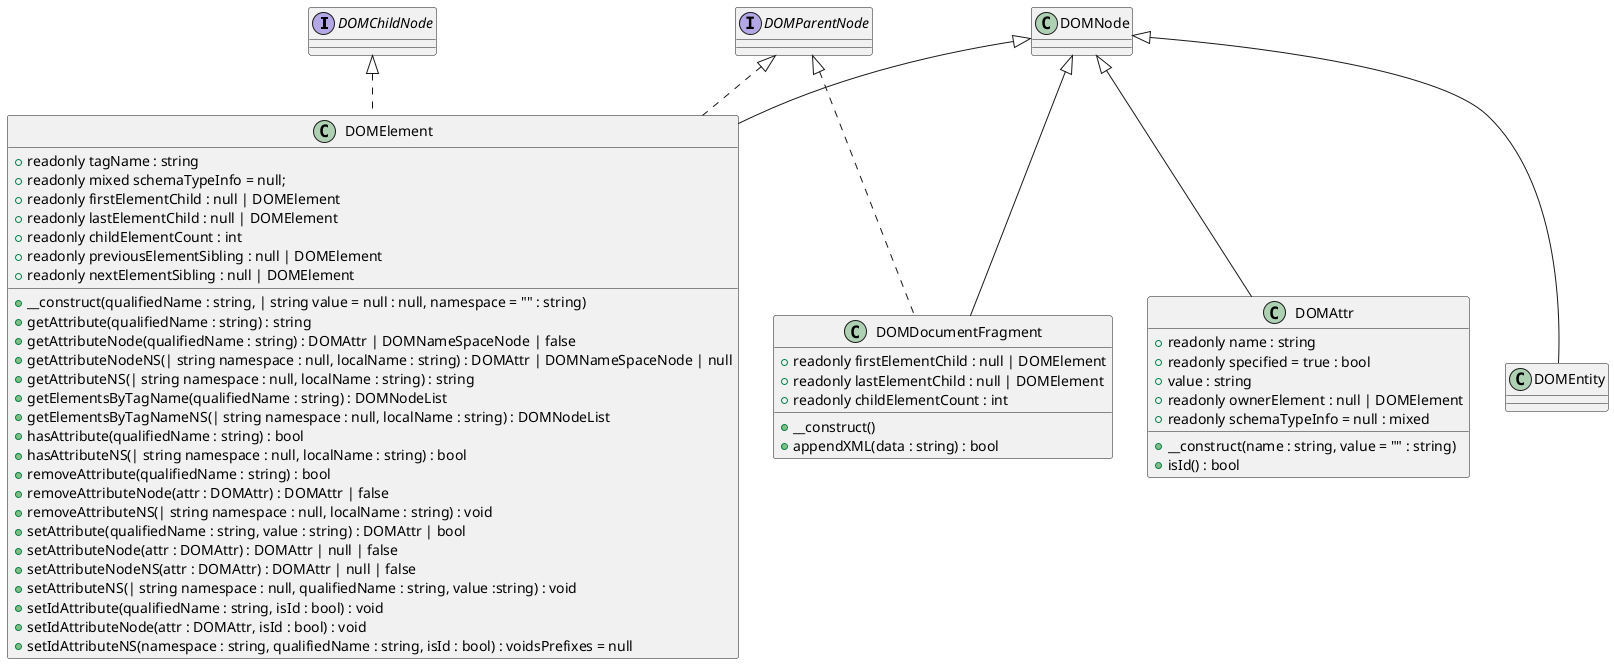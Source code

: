 @startuml
interface DOMChildNode
interface DOMParentNode
DOMNode       <|-- DOMElement
DOMParentNode <|.. DOMElement
DOMChildNode  <|.. DOMElement

class DOMElement {
  +readonly tagName : string
  +readonly mixed schemaTypeInfo = null;
  +readonly firstElementChild : null | DOMElement
  +readonly lastElementChild : null | DOMElement
  +readonly childElementCount : int
  +readonly previousElementSibling : null | DOMElement
  +readonly nextElementSibling : null | DOMElement
  +__construct(qualifiedName : string, | string value = null : null, namespace = "" : string)
  +getAttribute(qualifiedName : string) : string
  +getAttributeNode(qualifiedName : string) : DOMAttr | DOMNameSpaceNode | false
  +getAttributeNodeNS(| string namespace : null, localName : string) : DOMAttr | DOMNameSpaceNode | null
  +getAttributeNS(| string namespace : null, localName : string) : string
  +getElementsByTagName(qualifiedName : string) : DOMNodeList
  +getElementsByTagNameNS(| string namespace : null, localName : string) : DOMNodeList
  +hasAttribute(qualifiedName : string) : bool
  +hasAttributeNS(| string namespace : null, localName : string) : bool
  +removeAttribute(qualifiedName : string) : bool
  +removeAttributeNode(attr : DOMAttr) : DOMAttr | false
  +removeAttributeNS(| string namespace : null, localName : string) : void
  +setAttribute(qualifiedName : string, value : string) : DOMAttr | bool
  +setAttributeNode(attr : DOMAttr) : DOMAttr | null | false
  +setAttributeNodeNS(attr : DOMAttr) : DOMAttr | null | false
  +setAttributeNS(| string namespace : null, qualifiedName : string, value :string) : void
  +setIdAttribute(qualifiedName : string, isId : bool) : void
  +setIdAttributeNode(attr : DOMAttr, isId : bool) : void
  +setIdAttributeNS(namespace : string, qualifiedName : string, isId : bool) : voidsPrefixes = null
}

DOMNode <|-- DOMAttr
class DOMAttr {
  +readonly name : string
  +readonly specified = true : bool
  +value : string
  +readonly ownerElement : null | DOMElement
  +readonly schemaTypeInfo = null : mixed
  +__construct(name : string, value = "" : string)
  +isId() : bool
}

DOMNode <|-- DOMEntity

DOMNode <|-- DOMDocumentFragment

DOMParentNode <|.. DOMDocumentFragment

class DOMDocumentFragment {
  +readonly firstElementChild : null | DOMElement
  +readonly lastElementChild : null | DOMElement
  +readonly childElementCount : int
  +__construct()
  +appendXML(data : string) : bool
}
@enduml
